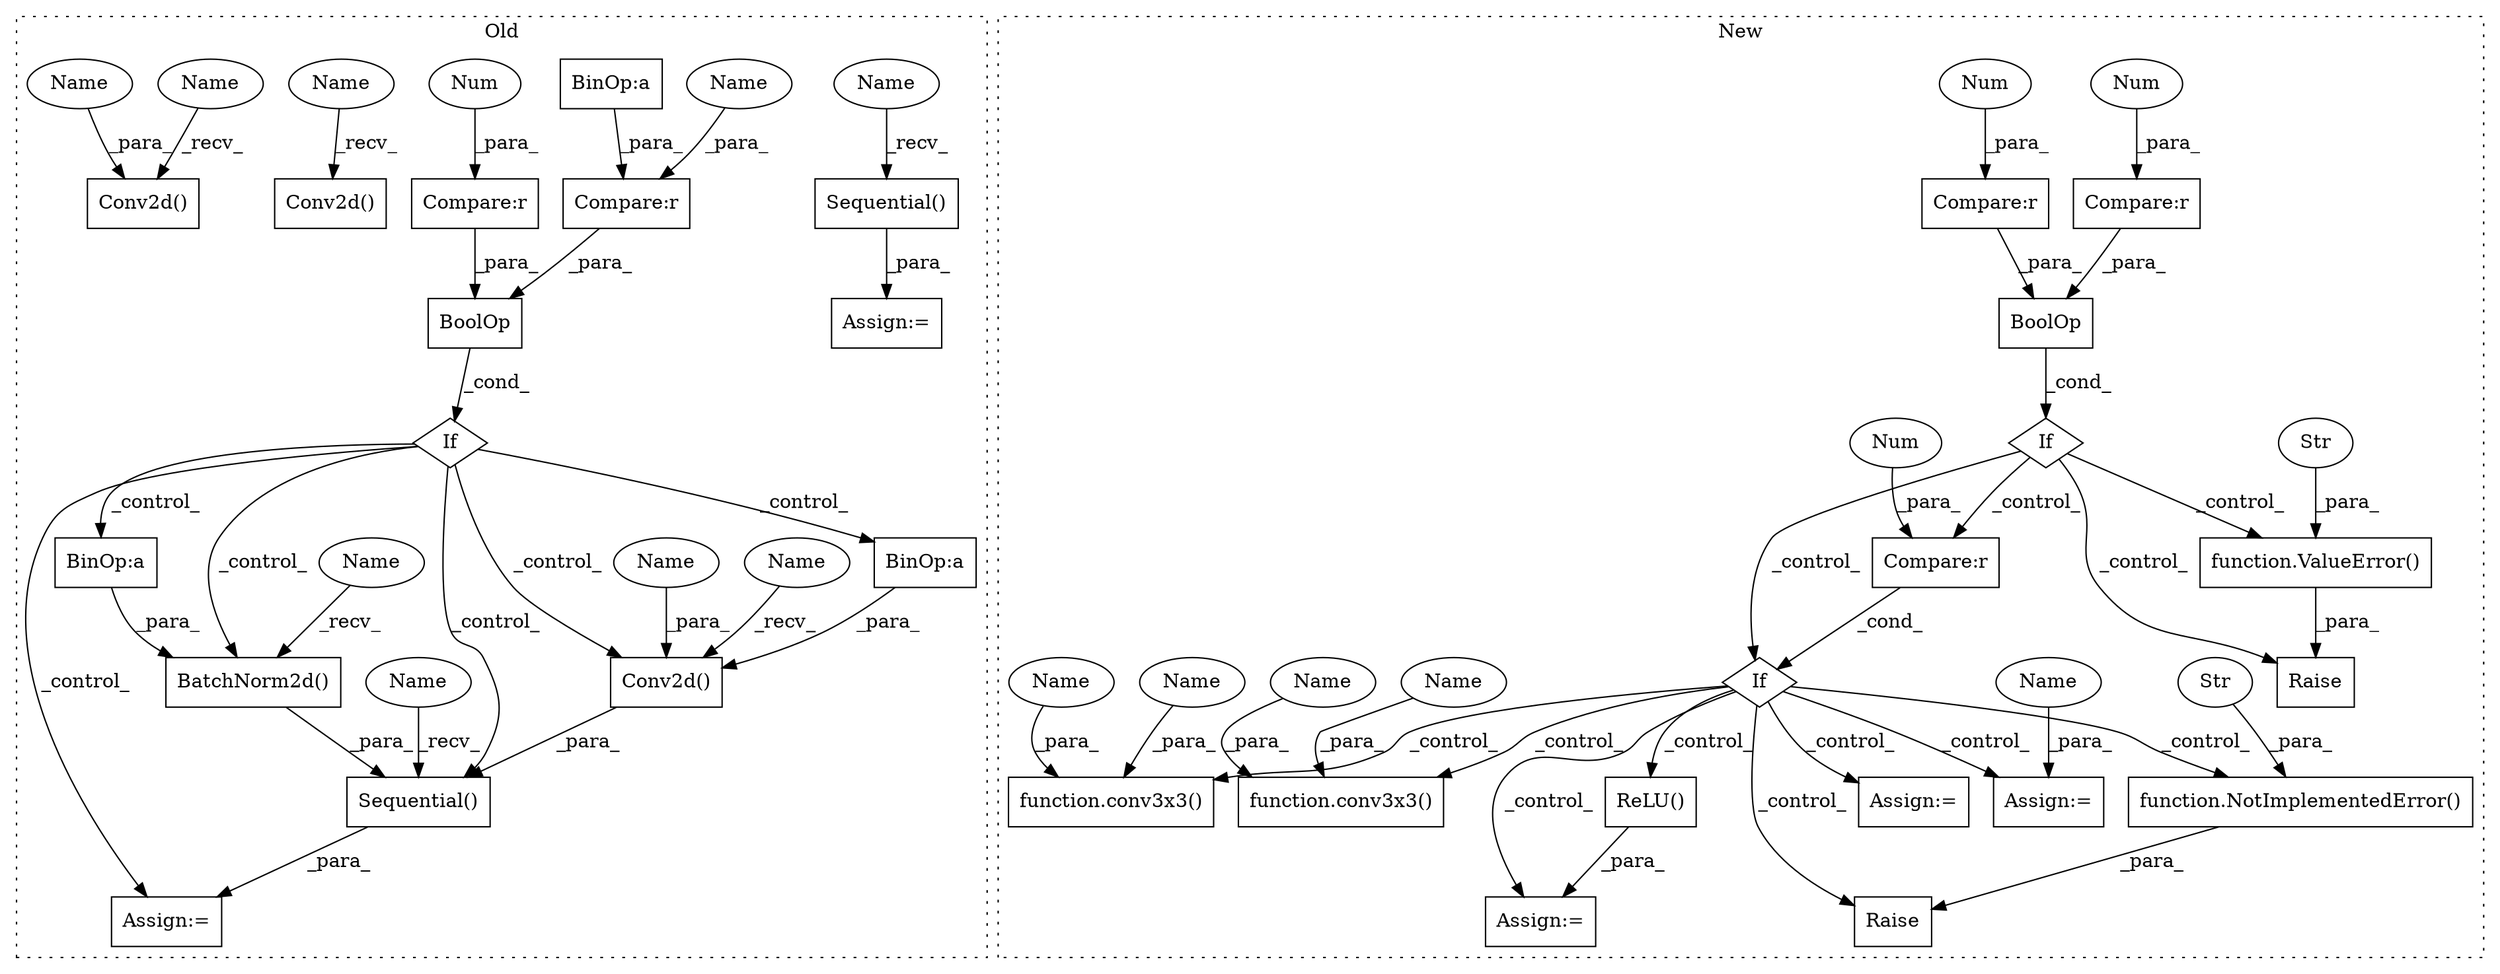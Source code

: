digraph G {
subgraph cluster0 {
1 [label="Sequential()" a="75" s="756" l="15" shape="box"];
4 [label="Conv2d()" a="75" s="470,497" l="10,54" shape="box"];
5 [label="Conv2d()" a="75" s="895,939" l="10,43" shape="box"];
6 [label="Assign:=" a="68" s="861" l="3" shape="box"];
7 [label="Conv2d()" a="75" s="615,639" l="10,49" shape="box"];
25 [label="If" a="96" s="780,834" l="3,14" shape="diamond"];
26 [label="Sequential()" a="75" s="864,1039" l="31,14" shape="box"];
27 [label="BinOp:a" a="82" s="1029" l="3" shape="box"];
28 [label="BinOp:a" a="82" s="930" l="3" shape="box"];
29 [label="BinOp:a" a="82" s="825" l="3" shape="box"];
30 [label="Compare:r" a="40" s="798" l="36" shape="box"];
31 [label="Compare:r" a="40" s="783" l="11" shape="box"];
32 [label="BoolOp" a="72" s="783" l="51" shape="box"];
33 [label="BatchNorm2d()" a="75" s="1000,1038" l="15,1" shape="box"];
34 [label="Num" a="76" s="793" l="1" shape="ellipse"];
35 [label="Assign:=" a="68" s="753" l="3" shape="box"];
43 [label="Name" a="87" s="864" l="2" shape="ellipse"];
44 [label="Name" a="87" s="756" l="2" shape="ellipse"];
45 [label="Name" a="87" s="470" l="2" shape="ellipse"];
46 [label="Name" a="87" s="615" l="2" shape="ellipse"];
47 [label="Name" a="87" s="1000" l="2" shape="ellipse"];
48 [label="Name" a="87" s="895" l="2" shape="ellipse"];
49 [label="Name" a="87" s="905" l="9" shape="ellipse"];
50 [label="Name" a="87" s="798" l="9" shape="ellipse"];
51 [label="Name" a="87" s="480" l="9" shape="ellipse"];
label = "Old";
style="dotted";
}
subgraph cluster1 {
2 [label="function.conv3x3()" a="75" s="1413,1445" l="8,1" shape="box"];
3 [label="Assign:=" a="68" s="1666" l="3" shape="box"];
8 [label="If" a="96" s="1202,1217" l="3,14" shape="diamond"];
9 [label="function.NotImplementedError()" a="75" s="1237,1299" l="20,1" shape="box"];
10 [label="If" a="96" s="1074,1108" l="3,14" shape="diamond"];
11 [label="Str" a="66" s="1257" l="42" shape="ellipse"];
12 [label="BoolOp" a="72" s="1077" l="31" shape="box"];
13 [label="function.conv3x3()" a="75" s="1548,1570" l="8,1" shape="box"];
14 [label="Compare:r" a="40" s="1077" l="11" shape="box"];
15 [label="Num" a="76" s="1087" l="1" shape="ellipse"];
16 [label="Compare:r" a="40" s="1092" l="16" shape="box"];
17 [label="Num" a="76" s="1106" l="2" shape="ellipse"];
18 [label="Compare:r" a="40" s="1205" l="12" shape="box"];
19 [label="Num" a="76" s="1216" l="1" shape="ellipse"];
20 [label="Raise" a="91" s="1122" l="6" shape="box"];
21 [label="ReLU()" a="75" s="1505" l="21" shape="box"];
22 [label="Raise" a="91" s="1231" l="6" shape="box"];
23 [label="function.ValueError()" a="75" s="1128,1192" l="11,1" shape="box"];
24 [label="Str" a="66" s="1139" l="53" shape="ellipse"];
36 [label="Assign:=" a="68" s="1502" l="3" shape="box"];
37 [label="Assign:=" a="68" s="1633" l="3" shape="box"];
38 [label="Name" a="87" s="1439" l="6" shape="ellipse"];
39 [label="Name" a="87" s="1669" l="6" shape="ellipse"];
40 [label="Name" a="87" s="1556" l="6" shape="ellipse"];
41 [label="Name" a="87" s="1431" l="6" shape="ellipse"];
42 [label="Name" a="87" s="1564" l="6" shape="ellipse"];
label = "New";
style="dotted";
}
1 -> 35 [label="_para_"];
5 -> 26 [label="_para_"];
8 -> 9 [label="_control_"];
8 -> 22 [label="_control_"];
8 -> 37 [label="_control_"];
8 -> 13 [label="_control_"];
8 -> 2 [label="_control_"];
8 -> 3 [label="_control_"];
8 -> 21 [label="_control_"];
8 -> 36 [label="_control_"];
9 -> 22 [label="_para_"];
10 -> 8 [label="_control_"];
10 -> 23 [label="_control_"];
10 -> 20 [label="_control_"];
10 -> 18 [label="_control_"];
11 -> 9 [label="_para_"];
12 -> 10 [label="_cond_"];
14 -> 12 [label="_para_"];
15 -> 14 [label="_para_"];
16 -> 12 [label="_para_"];
17 -> 16 [label="_para_"];
18 -> 8 [label="_cond_"];
19 -> 18 [label="_para_"];
21 -> 36 [label="_para_"];
23 -> 20 [label="_para_"];
24 -> 23 [label="_para_"];
25 -> 28 [label="_control_"];
25 -> 33 [label="_control_"];
25 -> 5 [label="_control_"];
25 -> 26 [label="_control_"];
25 -> 27 [label="_control_"];
25 -> 6 [label="_control_"];
26 -> 6 [label="_para_"];
27 -> 33 [label="_para_"];
28 -> 5 [label="_para_"];
29 -> 30 [label="_para_"];
30 -> 32 [label="_para_"];
31 -> 32 [label="_para_"];
32 -> 25 [label="_cond_"];
33 -> 26 [label="_para_"];
34 -> 31 [label="_para_"];
38 -> 2 [label="_para_"];
39 -> 3 [label="_para_"];
40 -> 13 [label="_para_"];
41 -> 2 [label="_para_"];
42 -> 13 [label="_para_"];
43 -> 26 [label="_recv_"];
44 -> 1 [label="_recv_"];
45 -> 4 [label="_recv_"];
46 -> 7 [label="_recv_"];
47 -> 33 [label="_recv_"];
48 -> 5 [label="_recv_"];
49 -> 5 [label="_para_"];
50 -> 30 [label="_para_"];
51 -> 4 [label="_para_"];
}